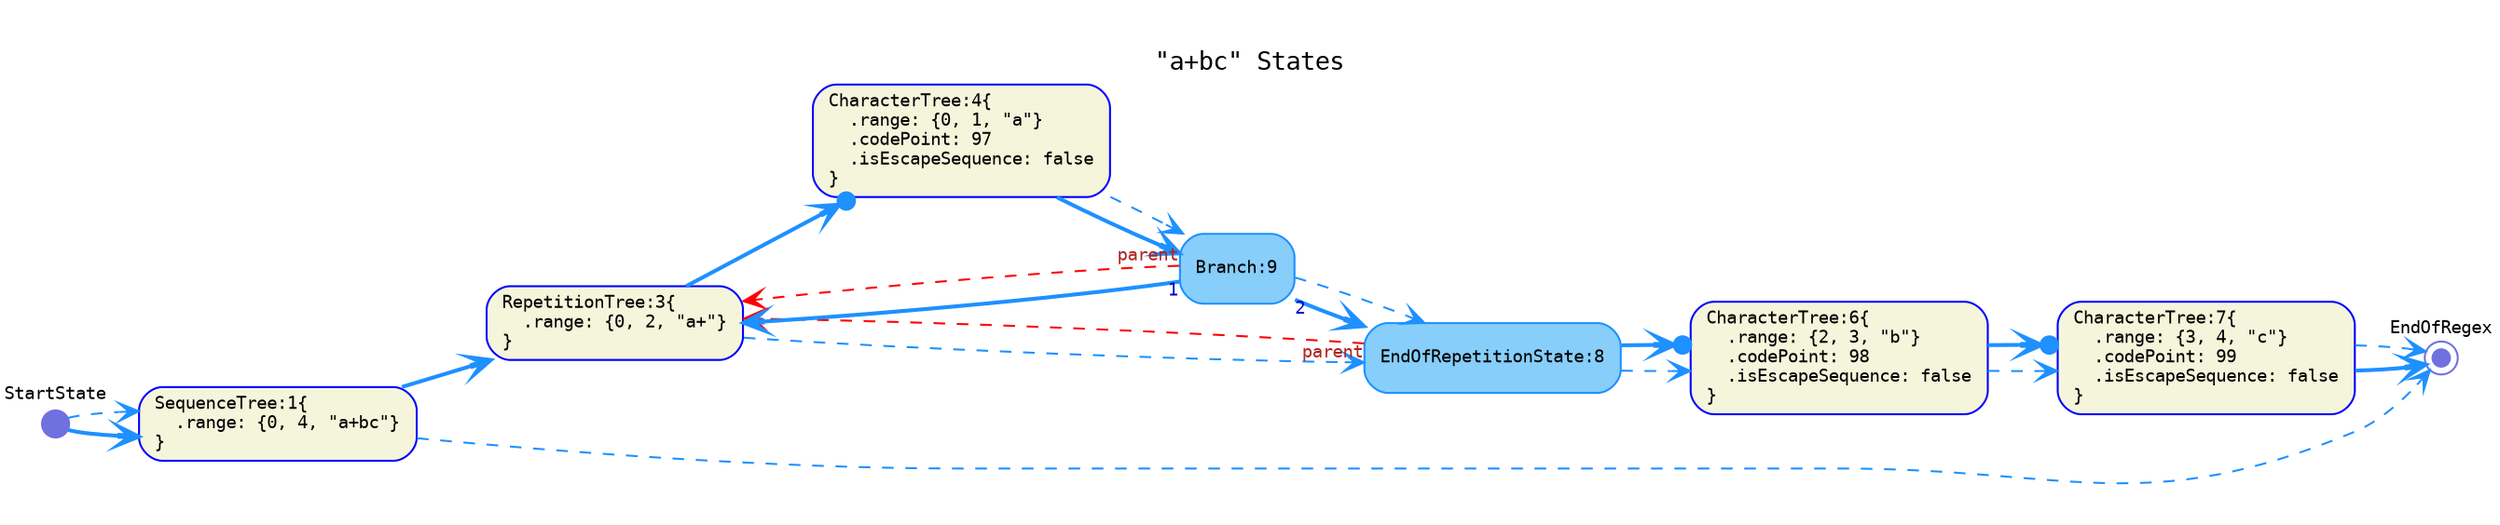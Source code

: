 digraph G {
  rankdir=LR;
  graph [fontname="Monospace", fontsize="13", pad="0.3"]
  labelloc="t";
  label="\"a+bc\" States";

  // tree-and-state nodes
  node [fontname="Monospace", fontsize= "9", shape="box", style="rounded,filled", color="Blue", fillcolor="Beige", fixedsize="false", width="0.75"]
  1[ label="SequenceTree:1\{\l  .range: \{0, 4, \"a+bc\"\}\l\}\l" ]
  3[ label="RepetitionTree:3\{\l  .range: \{0, 2, \"a+\"\}\l\}\l" ]
  4[ label="CharacterTree:4\{\l  .range: \{0, 1, \"a\"\}\l  .codePoint: 97\l  .isEscapeSequence: false\l\}\l" ]
  6[ label="CharacterTree:6\{\l  .range: \{2, 3, \"b\"\}\l  .codePoint: 98\l  .isEscapeSequence: false\l\}\l" ]
  7[ label="CharacterTree:7\{\l  .range: \{3, 4, \"c\"\}\l  .codePoint: 99\l  .isEscapeSequence: false\l\}\l" ]

  // start nodes
  node [fontname="Monospace", fontsize= "9", shape="circle", style="rounded,filled", color="#7070E0", fillcolor="#7070E0", fixedsize="true", width="0.20"]
  StartState[ label="StartState\l\l\l\l" ]

  // end nodes
  node [fontname="Monospace", fontsize= "9", shape="doublecircle", style="rounded,filled", color="#7070E0", fillcolor="#7070E0", fixedsize="true", width="0.12"]
  EndOfRegex[ label="EndOfRegex\l\l\l\l" ]

  // state nodes
  node [fontname="Monospace", fontsize= "9", shape="box", style="rounded,filled", color="DodgerBlue", fillcolor="LightSkyBlue", fixedsize="false", width="0.75"]
  8[ label="EndOfRepetitionState:8\l" ]
  9[ label="Branch:9\l" ]

  // epsilon-successor edges
  edge [fontname="Monospace", fontsize="9", style="bold", color="DodgerBlue", fontcolor="MediumBlue", arrowhead="vee", arrowtail="none", dir="both"]
  StartState -> 1 [ label="",  taillabel="" ]
  1 -> 3 [ label="",  taillabel="" ]
  4 -> 9 [ label="",  taillabel="" ]
  9 -> 3 [ label="",  taillabel="1" ]
  9 -> 8 [ label="",  taillabel="2" ]
  7 -> EndOfRegex [ label="",  taillabel="" ]

  // continuation edges
  edge [fontname="Monospace", fontsize="9", style="dashed", color="DodgerBlue", fontcolor="MediumBlue", arrowhead="vee", arrowtail="none", dir="both"]
  StartState -> 1 [ label="",  taillabel="" ]
  1 -> EndOfRegex [ label="",  taillabel="" ]
  3 -> 8 [ label="",  taillabel="" ]
  4 -> 9 [ label="",  taillabel="" ]
  8 -> 6 [ label="",  taillabel="" ]
  9 -> 8 [ label="",  taillabel="" ]
  6 -> 7 [ label="",  taillabel="" ]
  7 -> EndOfRegex [ label="",  taillabel="" ]

  // character-successor edges
  edge [fontname="Monospace", fontsize="9", style="bold", color="DodgerBlue", fontcolor="MediumBlue", arrowhead="dotvee", arrowtail="none", dir="both"]
  3 -> 4 [ label="",  taillabel="" ]
  8 -> 6 [ label="",  taillabel="" ]
  6 -> 7 [ label="",  taillabel="" ]

  // reference edges
  edge [fontname="Monospace", fontsize="9", style="dashed", color="Red", fontcolor="Firebrick", arrowhead="vee", arrowtail="none", dir="both"]
  8 -> 3 [ label="",  taillabel="parent" ]
  9 -> 3 [ label="",  taillabel="parent" ]
}
